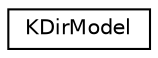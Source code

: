 digraph "Graphical Class Hierarchy"
{
  edge [fontname="Helvetica",fontsize="10",labelfontname="Helvetica",labelfontsize="10"];
  node [fontname="Helvetica",fontsize="10",shape=record];
  rankdir="LR";
  Node0 [label="KDirModel",height=0.2,width=0.4,color="black", fillcolor="white", style="filled",URL="$classKDirModel.html",tooltip="A model for a KIO-based directory tree. "];
}
